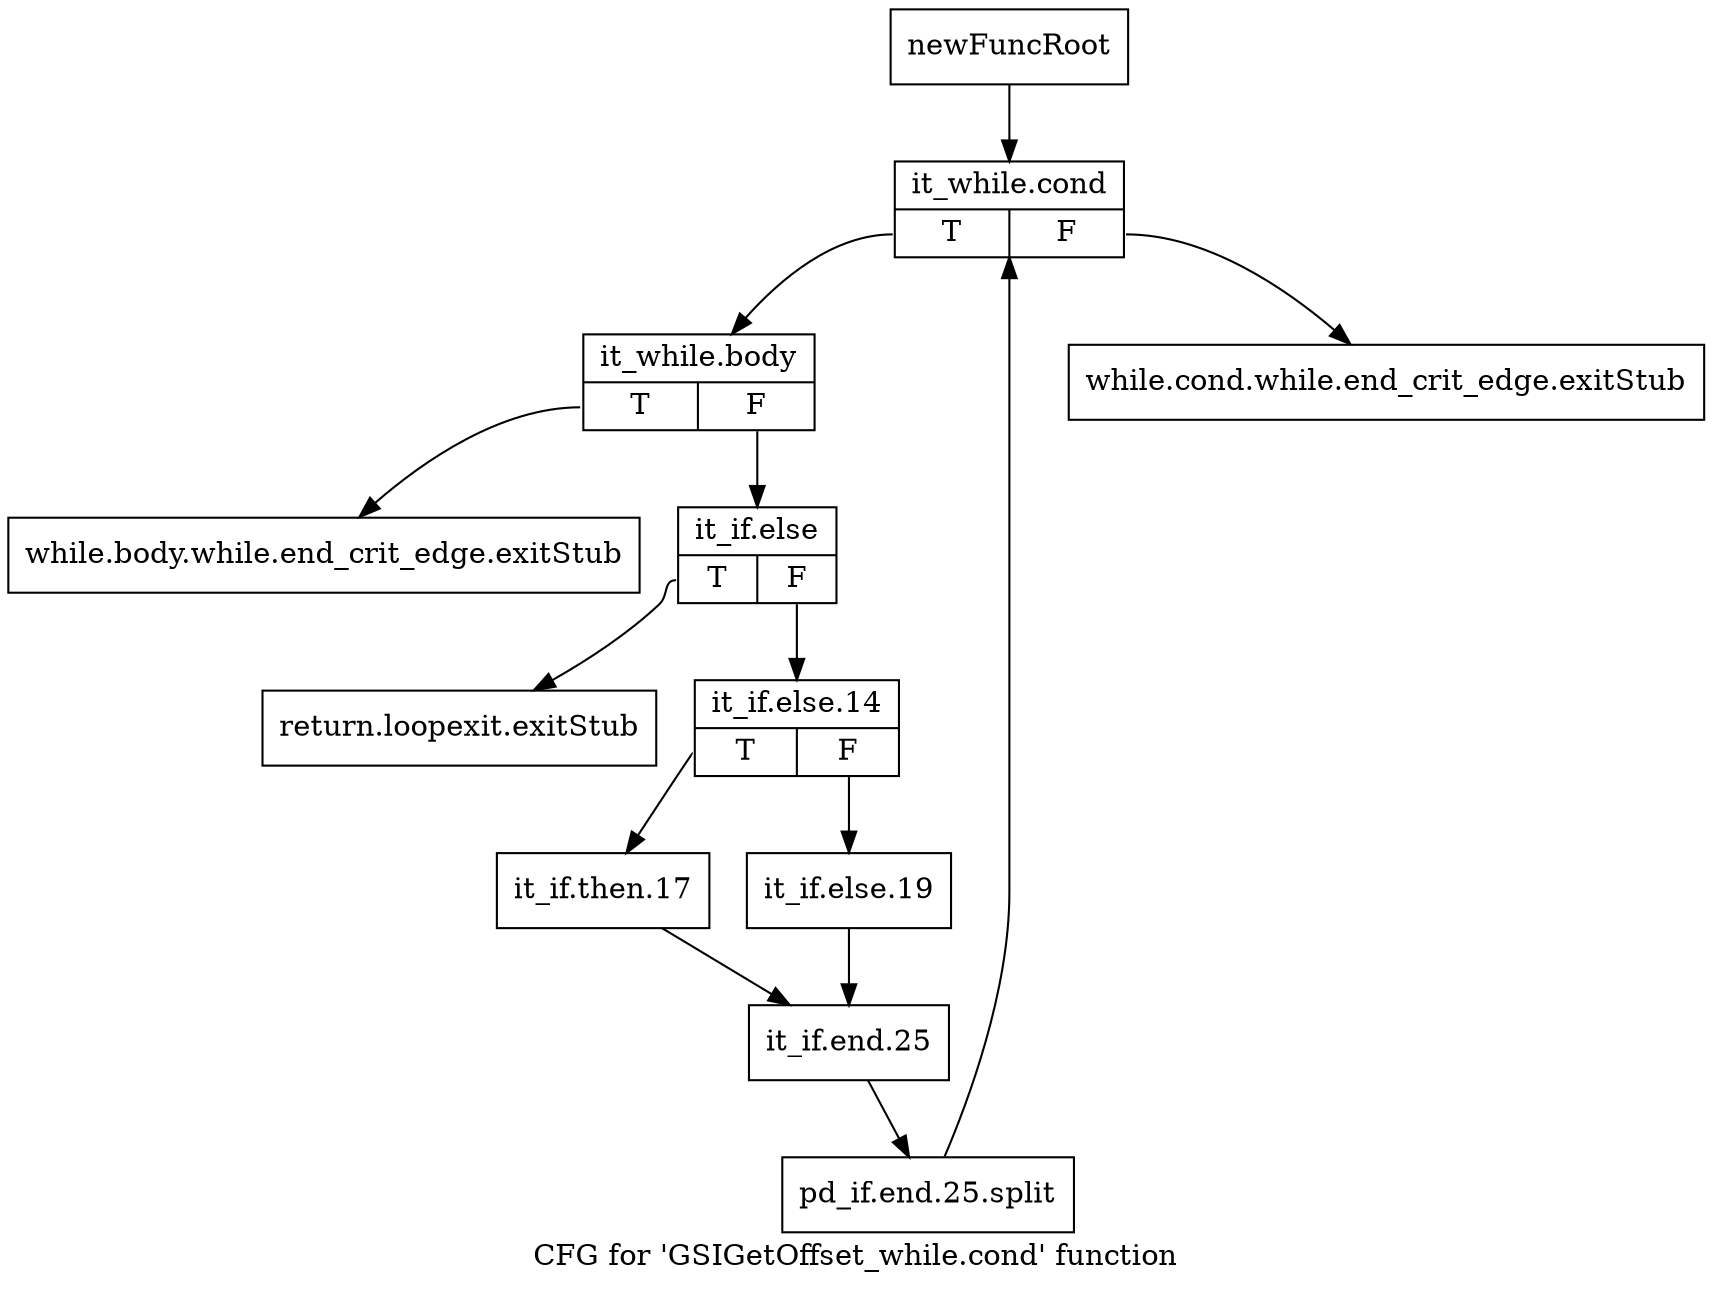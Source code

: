 digraph "CFG for 'GSIGetOffset_while.cond' function" {
	label="CFG for 'GSIGetOffset_while.cond' function";

	Node0x331a8c0 [shape=record,label="{newFuncRoot}"];
	Node0x331a8c0 -> Node0x331aa00;
	Node0x331a910 [shape=record,label="{while.cond.while.end_crit_edge.exitStub}"];
	Node0x331a960 [shape=record,label="{while.body.while.end_crit_edge.exitStub}"];
	Node0x331a9b0 [shape=record,label="{return.loopexit.exitStub}"];
	Node0x331aa00 [shape=record,label="{it_while.cond|{<s0>T|<s1>F}}"];
	Node0x331aa00:s0 -> Node0x331aa50;
	Node0x331aa00:s1 -> Node0x331a910;
	Node0x331aa50 [shape=record,label="{it_while.body|{<s0>T|<s1>F}}"];
	Node0x331aa50:s0 -> Node0x331a960;
	Node0x331aa50:s1 -> Node0x331aaa0;
	Node0x331aaa0 [shape=record,label="{it_if.else|{<s0>T|<s1>F}}"];
	Node0x331aaa0:s0 -> Node0x331a9b0;
	Node0x331aaa0:s1 -> Node0x331aaf0;
	Node0x331aaf0 [shape=record,label="{it_if.else.14|{<s0>T|<s1>F}}"];
	Node0x331aaf0:s0 -> Node0x331ab90;
	Node0x331aaf0:s1 -> Node0x331ab40;
	Node0x331ab40 [shape=record,label="{it_if.else.19}"];
	Node0x331ab40 -> Node0x331abe0;
	Node0x331ab90 [shape=record,label="{it_if.then.17}"];
	Node0x331ab90 -> Node0x331abe0;
	Node0x331abe0 [shape=record,label="{it_if.end.25}"];
	Node0x331abe0 -> Node0x38c8320;
	Node0x38c8320 [shape=record,label="{pd_if.end.25.split}"];
	Node0x38c8320 -> Node0x331aa00;
}
